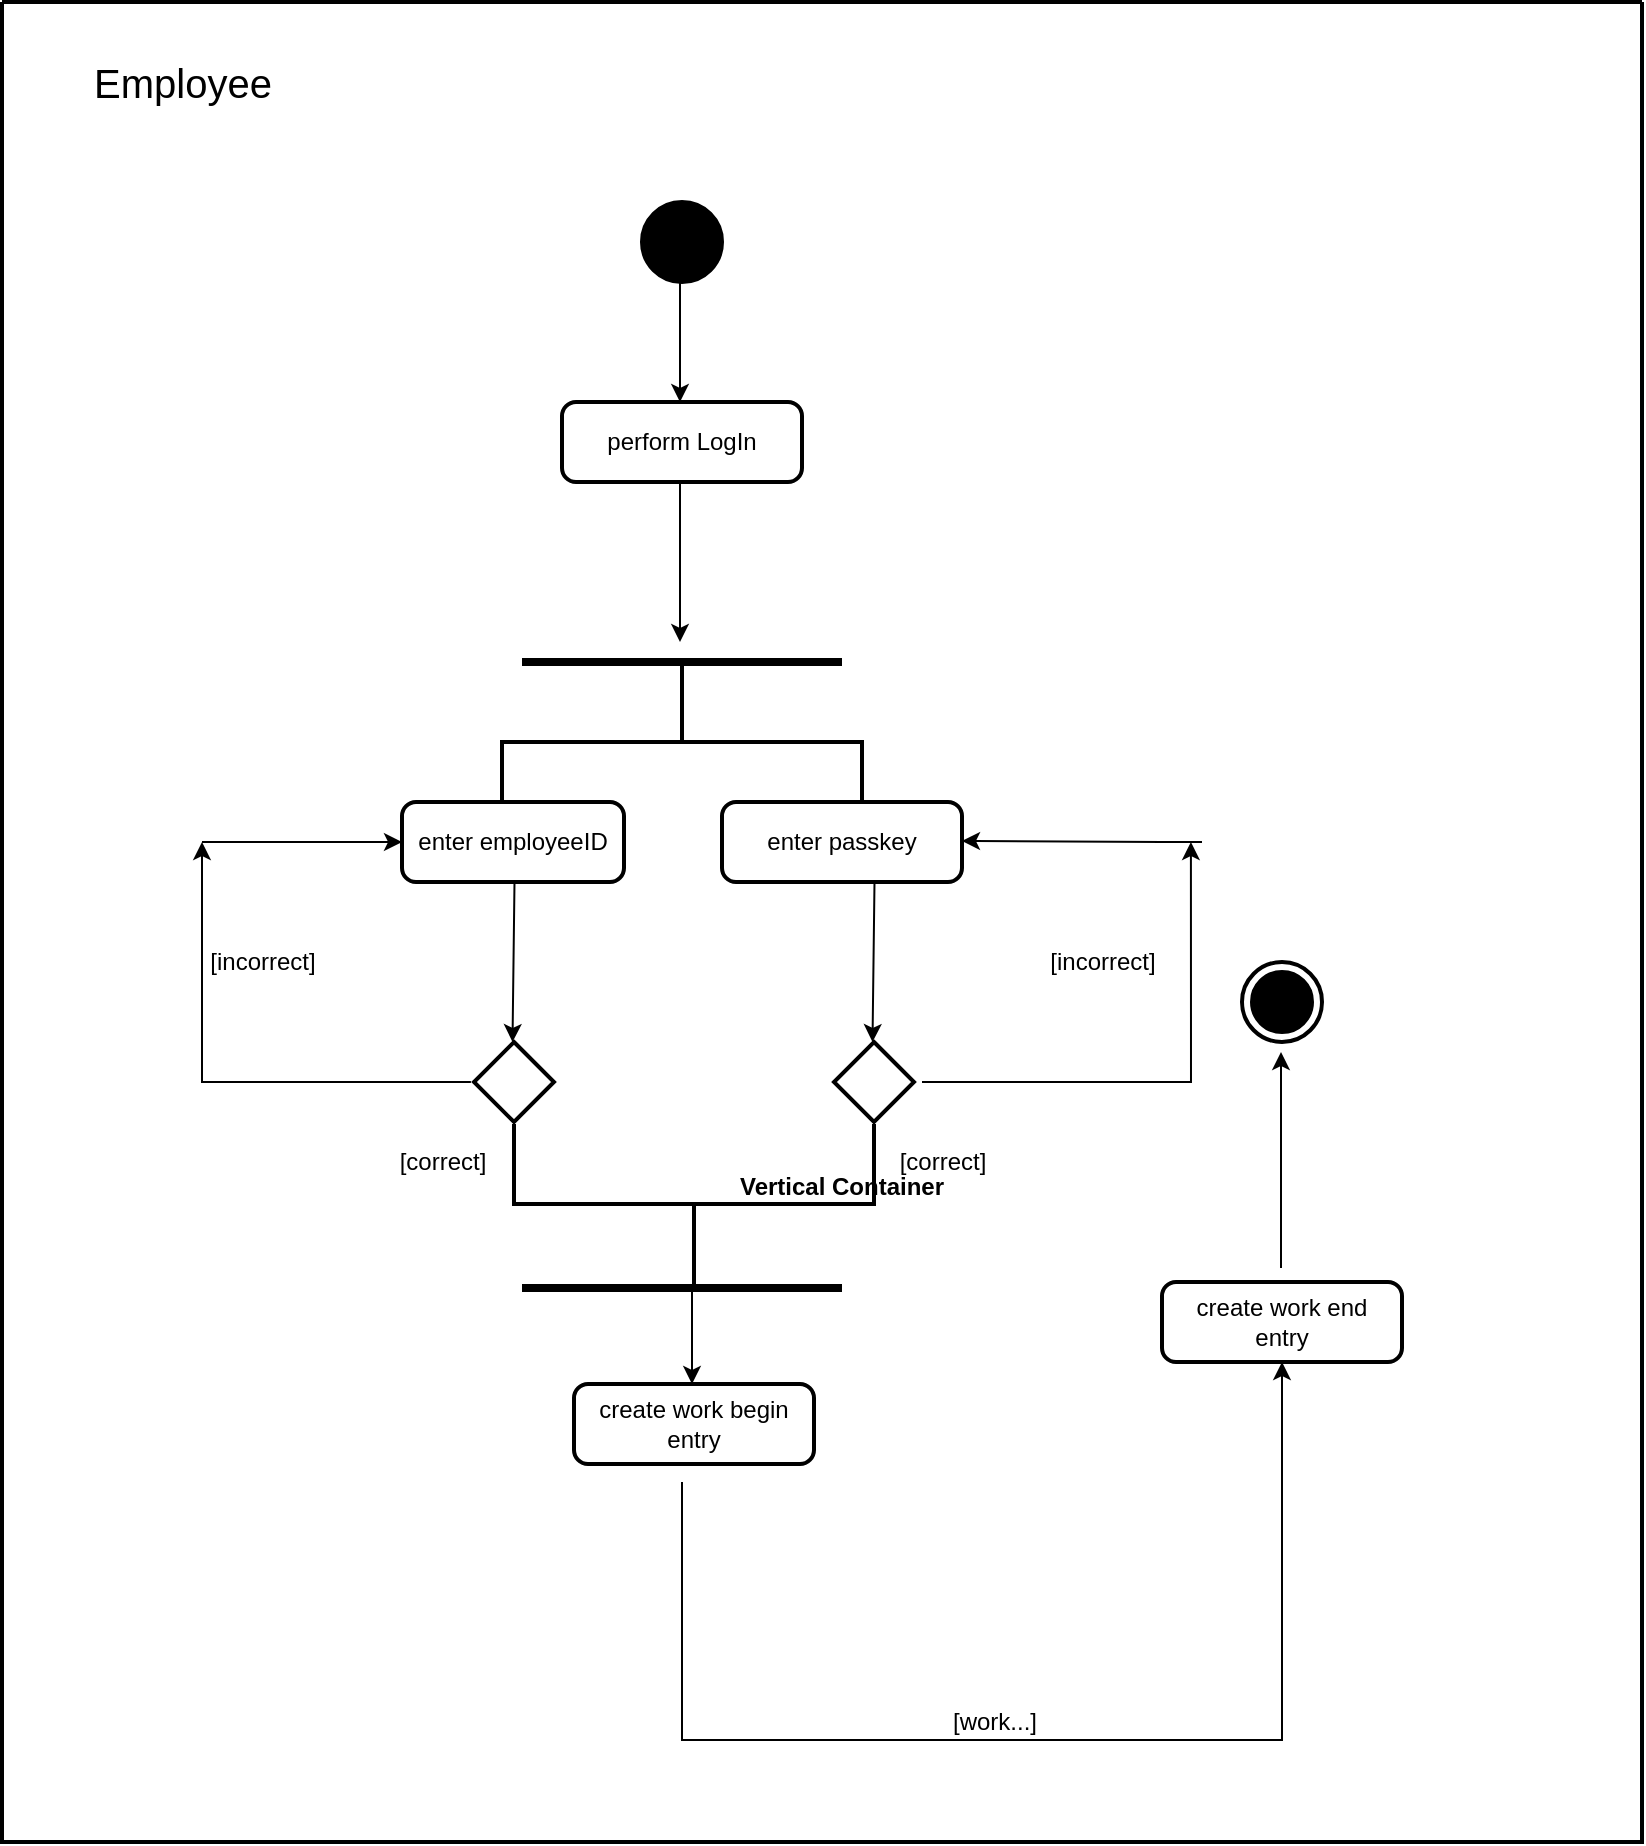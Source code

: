 <mxfile version="20.5.1" type="device"><diagram id="C5RBs43oDa-KdzZeNtuy" name="Page-1"><mxGraphModel dx="946" dy="1842" grid="1" gridSize="20" guides="1" tooltips="1" connect="1" arrows="1" fold="1" page="1" pageScale="1" pageWidth="827" pageHeight="1169" math="0" shadow="0"><root><mxCell id="WIyWlLk6GJQsqaUBKTNV-0"/><mxCell id="WIyWlLk6GJQsqaUBKTNV-1" parent="WIyWlLk6GJQsqaUBKTNV-0"/><mxCell id="nY3M7YV5SW7c2Ac4y9RU-7" value="" style="strokeWidth=2;html=1;shape=mxgraph.flowchart.start_2;whiteSpace=wrap;fillStyle=auto;fillColor=#000000;" vertex="1" parent="WIyWlLk6GJQsqaUBKTNV-1"><mxGeometry x="380" y="20" width="40" height="40" as="geometry"/></mxCell><mxCell id="nY3M7YV5SW7c2Ac4y9RU-8" value="" style="edgeStyle=segmentEdgeStyle;endArrow=classic;html=1;rounded=0;" edge="1" parent="WIyWlLk6GJQsqaUBKTNV-1"><mxGeometry width="50" height="50" relative="1" as="geometry"><mxPoint x="398.5" y="50" as="sourcePoint"/><mxPoint x="399" y="120" as="targetPoint"/><Array as="points"><mxPoint x="400" y="60"/><mxPoint x="400" y="60"/></Array></mxGeometry></mxCell><mxCell id="nY3M7YV5SW7c2Ac4y9RU-9" value="perform LogIn" style="rounded=1;whiteSpace=wrap;html=1;absoluteArcSize=1;arcSize=14;strokeWidth=2;fillStyle=auto;fillColor=#FFFFFF;" vertex="1" parent="WIyWlLk6GJQsqaUBKTNV-1"><mxGeometry x="340" y="120" width="120" height="40" as="geometry"/></mxCell><mxCell id="nY3M7YV5SW7c2Ac4y9RU-13" value="" style="edgeStyle=segmentEdgeStyle;endArrow=classic;html=1;rounded=0;" edge="1" parent="WIyWlLk6GJQsqaUBKTNV-1"><mxGeometry width="50" height="50" relative="1" as="geometry"><mxPoint x="398.5" y="160" as="sourcePoint"/><mxPoint x="399" y="240" as="targetPoint"/><Array as="points"><mxPoint x="400" y="160"/><mxPoint x="400" y="160"/></Array></mxGeometry></mxCell><mxCell id="nY3M7YV5SW7c2Ac4y9RU-14" value="" style="line;strokeWidth=4;html=1;perimeter=backbonePerimeter;points=[];outlineConnect=0;fillStyle=auto;fillColor=#FFFFFF;" vertex="1" parent="WIyWlLk6GJQsqaUBKTNV-1"><mxGeometry x="320" y="240" width="160" height="20" as="geometry"/></mxCell><mxCell id="nY3M7YV5SW7c2Ac4y9RU-15" value="" style="strokeWidth=2;html=1;shape=mxgraph.flowchart.annotation_2;align=left;labelPosition=right;pointerEvents=1;fillStyle=auto;fillColor=#FFFFFF;rotation=90;" vertex="1" parent="WIyWlLk6GJQsqaUBKTNV-1"><mxGeometry x="360" y="200" width="80" height="180" as="geometry"/></mxCell><mxCell id="nY3M7YV5SW7c2Ac4y9RU-16" value="enter employeeID" style="rounded=1;whiteSpace=wrap;html=1;absoluteArcSize=1;arcSize=14;strokeWidth=2;fillStyle=auto;fillColor=#FFFFFF;" vertex="1" parent="WIyWlLk6GJQsqaUBKTNV-1"><mxGeometry x="260" y="320" width="111" height="40" as="geometry"/></mxCell><mxCell id="nY3M7YV5SW7c2Ac4y9RU-17" value="enter passkey" style="rounded=1;whiteSpace=wrap;html=1;absoluteArcSize=1;arcSize=14;strokeWidth=2;fillStyle=auto;fillColor=#FFFFFF;" vertex="1" parent="WIyWlLk6GJQsqaUBKTNV-1"><mxGeometry x="420" y="320" width="120" height="40" as="geometry"/></mxCell><mxCell id="nY3M7YV5SW7c2Ac4y9RU-19" value="" style="strokeWidth=2;html=1;shape=mxgraph.flowchart.annotation_2;align=left;labelPosition=right;pointerEvents=1;fillStyle=auto;fillColor=#FFFFFF;rotation=-90;" vertex="1" parent="WIyWlLk6GJQsqaUBKTNV-1"><mxGeometry x="366" y="431" width="80" height="180" as="geometry"/></mxCell><mxCell id="nY3M7YV5SW7c2Ac4y9RU-21" value="" style="line;strokeWidth=4;html=1;perimeter=backbonePerimeter;points=[];outlineConnect=0;fillStyle=auto;fillColor=#FFFFFF;" vertex="1" parent="WIyWlLk6GJQsqaUBKTNV-1"><mxGeometry x="320" y="553" width="160" height="20" as="geometry"/></mxCell><mxCell id="nY3M7YV5SW7c2Ac4y9RU-22" value="" style="edgeStyle=segmentEdgeStyle;endArrow=classic;html=1;rounded=0;" edge="1" parent="WIyWlLk6GJQsqaUBKTNV-1"><mxGeometry width="50" height="50" relative="1" as="geometry"><mxPoint x="405" y="564" as="sourcePoint"/><mxPoint x="405" y="611" as="targetPoint"/><Array as="points"><mxPoint x="406.76" y="564"/><mxPoint x="406.76" y="564"/></Array></mxGeometry></mxCell><mxCell id="nY3M7YV5SW7c2Ac4y9RU-23" value="create work begin entry" style="rounded=1;whiteSpace=wrap;html=1;absoluteArcSize=1;arcSize=14;strokeWidth=2;fillStyle=auto;fillColor=#FFFFFF;" vertex="1" parent="WIyWlLk6GJQsqaUBKTNV-1"><mxGeometry x="346" y="611" width="120" height="40" as="geometry"/></mxCell><mxCell id="nY3M7YV5SW7c2Ac4y9RU-25" value="" style="edgeStyle=segmentEdgeStyle;endArrow=classic;html=1;rounded=0;entryX=0.5;entryY=1;entryDx=0;entryDy=0;" edge="1" parent="WIyWlLk6GJQsqaUBKTNV-1" target="nY3M7YV5SW7c2Ac4y9RU-26"><mxGeometry width="50" height="50" relative="1" as="geometry"><mxPoint x="400" y="660" as="sourcePoint"/><mxPoint x="640" y="611" as="targetPoint"/><Array as="points"><mxPoint x="400" y="789"/><mxPoint x="700" y="789"/></Array></mxGeometry></mxCell><mxCell id="nY3M7YV5SW7c2Ac4y9RU-26" value="create work end &lt;br&gt;entry" style="rounded=1;whiteSpace=wrap;html=1;absoluteArcSize=1;arcSize=14;strokeWidth=2;fillStyle=auto;fillColor=#FFFFFF;" vertex="1" parent="WIyWlLk6GJQsqaUBKTNV-1"><mxGeometry x="640" y="560" width="120" height="40" as="geometry"/></mxCell><mxCell id="nY3M7YV5SW7c2Ac4y9RU-33" value="" style="edgeStyle=segmentEdgeStyle;endArrow=classic;html=1;rounded=0;" edge="1" parent="WIyWlLk6GJQsqaUBKTNV-1"><mxGeometry width="50" height="50" relative="1" as="geometry"><mxPoint x="699.5" y="553" as="sourcePoint"/><mxPoint x="699.5" y="445" as="targetPoint"/></mxGeometry></mxCell><mxCell id="nY3M7YV5SW7c2Ac4y9RU-34" value="" style="strokeWidth=2;html=1;shape=mxgraph.flowchart.start_2;whiteSpace=wrap;fillStyle=auto;fillColor=#FFFFFF;" vertex="1" parent="WIyWlLk6GJQsqaUBKTNV-1"><mxGeometry x="680" y="400" width="40" height="40" as="geometry"/></mxCell><mxCell id="nY3M7YV5SW7c2Ac4y9RU-35" value="" style="strokeWidth=2;html=1;shape=mxgraph.flowchart.start_2;whiteSpace=wrap;fillStyle=auto;fillColor=#000000;" vertex="1" parent="WIyWlLk6GJQsqaUBKTNV-1"><mxGeometry x="685" y="405" width="30" height="30" as="geometry"/></mxCell><mxCell id="nY3M7YV5SW7c2Ac4y9RU-36" value="" style="strokeWidth=2;html=1;shape=mxgraph.flowchart.decision;whiteSpace=wrap;fillStyle=auto;fillColor=#FFFFFF;" vertex="1" parent="WIyWlLk6GJQsqaUBKTNV-1"><mxGeometry x="296" y="440" width="40" height="40" as="geometry"/></mxCell><mxCell id="nY3M7YV5SW7c2Ac4y9RU-38" value="" style="edgeStyle=segmentEdgeStyle;endArrow=classic;html=1;rounded=0;" edge="1" parent="WIyWlLk6GJQsqaUBKTNV-1"><mxGeometry width="50" height="50" relative="1" as="geometry"><mxPoint x="314.75" y="360" as="sourcePoint"/><mxPoint x="315.25" y="440" as="targetPoint"/><Array as="points"><mxPoint x="316.25" y="360"/><mxPoint x="316.25" y="360"/></Array></mxGeometry></mxCell><mxCell id="nY3M7YV5SW7c2Ac4y9RU-39" value="" style="edgeStyle=segmentEdgeStyle;endArrow=classic;html=1;rounded=0;" edge="1" parent="WIyWlLk6GJQsqaUBKTNV-1"><mxGeometry width="50" height="50" relative="1" as="geometry"><mxPoint x="294.45" y="460" as="sourcePoint"/><mxPoint x="160" y="340" as="targetPoint"/><Array as="points"><mxPoint x="295" y="460"/></Array></mxGeometry></mxCell><mxCell id="nY3M7YV5SW7c2Ac4y9RU-42" value="" style="edgeStyle=segmentEdgeStyle;endArrow=classic;html=1;rounded=0;" edge="1" parent="WIyWlLk6GJQsqaUBKTNV-1"><mxGeometry width="50" height="50" relative="1" as="geometry"><mxPoint x="160" y="340" as="sourcePoint"/><mxPoint x="260" y="339.5" as="targetPoint"/><Array as="points"><mxPoint x="260" y="339.5"/><mxPoint x="260" y="339.5"/></Array></mxGeometry></mxCell><mxCell id="nY3M7YV5SW7c2Ac4y9RU-43" value="[incorrect]" style="text;html=1;align=center;verticalAlign=middle;resizable=0;points=[];autosize=1;strokeColor=none;fillColor=none;fillStyle=auto;strokeWidth=2;" vertex="1" parent="WIyWlLk6GJQsqaUBKTNV-1"><mxGeometry x="140" y="380" width="100" height="40" as="geometry"/></mxCell><mxCell id="nY3M7YV5SW7c2Ac4y9RU-50" value="" style="strokeWidth=2;html=1;shape=mxgraph.flowchart.decision;whiteSpace=wrap;fillStyle=auto;fillColor=#FFFFFF;" vertex="1" parent="WIyWlLk6GJQsqaUBKTNV-1"><mxGeometry x="476" y="440" width="40" height="40" as="geometry"/></mxCell><mxCell id="nY3M7YV5SW7c2Ac4y9RU-51" value="" style="edgeStyle=segmentEdgeStyle;endArrow=classic;html=1;rounded=0;" edge="1" parent="WIyWlLk6GJQsqaUBKTNV-1"><mxGeometry width="50" height="50" relative="1" as="geometry"><mxPoint x="494.75" y="360" as="sourcePoint"/><mxPoint x="495.25" y="440" as="targetPoint"/><Array as="points"><mxPoint x="496.25" y="360"/><mxPoint x="496.25" y="360"/></Array></mxGeometry></mxCell><mxCell id="nY3M7YV5SW7c2Ac4y9RU-52" value="" style="edgeStyle=segmentEdgeStyle;endArrow=classic;html=1;rounded=0;" edge="1" parent="WIyWlLk6GJQsqaUBKTNV-1"><mxGeometry width="50" height="50" relative="1" as="geometry"><mxPoint x="520.0" y="460" as="sourcePoint"/><mxPoint x="654.45" y="340" as="targetPoint"/><Array as="points"><mxPoint x="519.45" y="460"/></Array></mxGeometry></mxCell><mxCell id="nY3M7YV5SW7c2Ac4y9RU-53" value="" style="edgeStyle=segmentEdgeStyle;endArrow=classic;html=1;rounded=0;" edge="1" parent="WIyWlLk6GJQsqaUBKTNV-1"><mxGeometry width="50" height="50" relative="1" as="geometry"><mxPoint x="660" y="340" as="sourcePoint"/><mxPoint x="540" y="339.5" as="targetPoint"/><Array as="points"><mxPoint x="640" y="339.5"/><mxPoint x="640" y="339.5"/></Array></mxGeometry></mxCell><mxCell id="nY3M7YV5SW7c2Ac4y9RU-54" value="[incorrect]" style="text;html=1;align=center;verticalAlign=middle;resizable=0;points=[];autosize=1;strokeColor=none;fillColor=none;fillStyle=auto;strokeWidth=2;" vertex="1" parent="WIyWlLk6GJQsqaUBKTNV-1"><mxGeometry x="560" y="380" width="100" height="40" as="geometry"/></mxCell><mxCell id="nY3M7YV5SW7c2Ac4y9RU-55" value="[correct]" style="text;html=1;align=center;verticalAlign=middle;resizable=0;points=[];autosize=1;strokeColor=none;fillColor=none;fillStyle=auto;strokeWidth=2;" vertex="1" parent="WIyWlLk6GJQsqaUBKTNV-1"><mxGeometry x="490" y="480" width="80" height="40" as="geometry"/></mxCell><mxCell id="nY3M7YV5SW7c2Ac4y9RU-56" value="[correct]" style="text;html=1;align=center;verticalAlign=middle;resizable=0;points=[];autosize=1;strokeColor=none;fillColor=none;fillStyle=auto;strokeWidth=2;" vertex="1" parent="WIyWlLk6GJQsqaUBKTNV-1"><mxGeometry x="240" y="480" width="80" height="40" as="geometry"/></mxCell><mxCell id="nY3M7YV5SW7c2Ac4y9RU-58" value="[work...]" style="text;html=1;align=center;verticalAlign=middle;resizable=0;points=[];autosize=1;strokeColor=none;fillColor=none;" vertex="1" parent="WIyWlLk6GJQsqaUBKTNV-1"><mxGeometry x="516" y="760" width="80" height="40" as="geometry"/></mxCell><mxCell id="nY3M7YV5SW7c2Ac4y9RU-60" value="Vertical Container" style="swimlane;fillStyle=auto;strokeWidth=2;fillColor=#FFFFFF;opacity=0;" vertex="1" parent="WIyWlLk6GJQsqaUBKTNV-1"><mxGeometry x="380" y="500" width="200" height="200" as="geometry"/></mxCell><mxCell id="nY3M7YV5SW7c2Ac4y9RU-61" value="" style="swimlane;startSize=0;fillStyle=auto;strokeWidth=2;fillColor=#FFFFFF;" vertex="1" parent="WIyWlLk6GJQsqaUBKTNV-1"><mxGeometry x="60" y="-80" width="820" height="920" as="geometry"/></mxCell><mxCell id="nY3M7YV5SW7c2Ac4y9RU-62" value="&lt;p style=&quot;line-height: 1.4;&quot;&gt;&lt;font style=&quot;font-size: 20px;&quot;&gt;Employee&lt;/font&gt;&lt;/p&gt;" style="text;html=1;align=center;verticalAlign=middle;resizable=0;points=[];autosize=1;strokeColor=none;fillColor=none;" vertex="1" parent="nY3M7YV5SW7c2Ac4y9RU-61"><mxGeometry x="30" width="120" height="80" as="geometry"/></mxCell></root></mxGraphModel></diagram></mxfile>